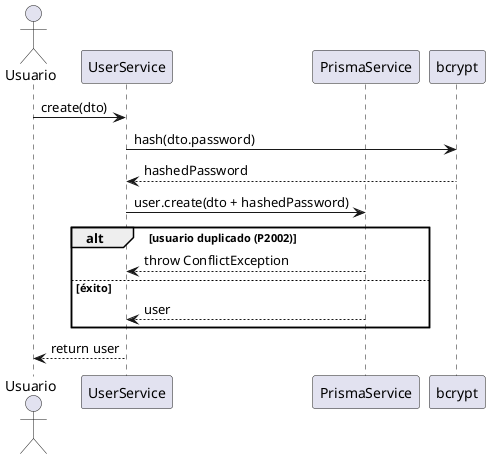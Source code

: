 @startuml
actor Usuario
participant UserService
participant PrismaService as Prisma
participant bcrypt

Usuario -> UserService : create(dto)
UserService -> bcrypt : hash(dto.password)
bcrypt --> UserService : hashedPassword
UserService -> Prisma : user.create(dto + hashedPassword)
alt usuario duplicado (P2002)
  Prisma --> UserService : throw ConflictException
else éxito
  Prisma --> UserService : user
end
UserService --> Usuario : return user
@enduml
